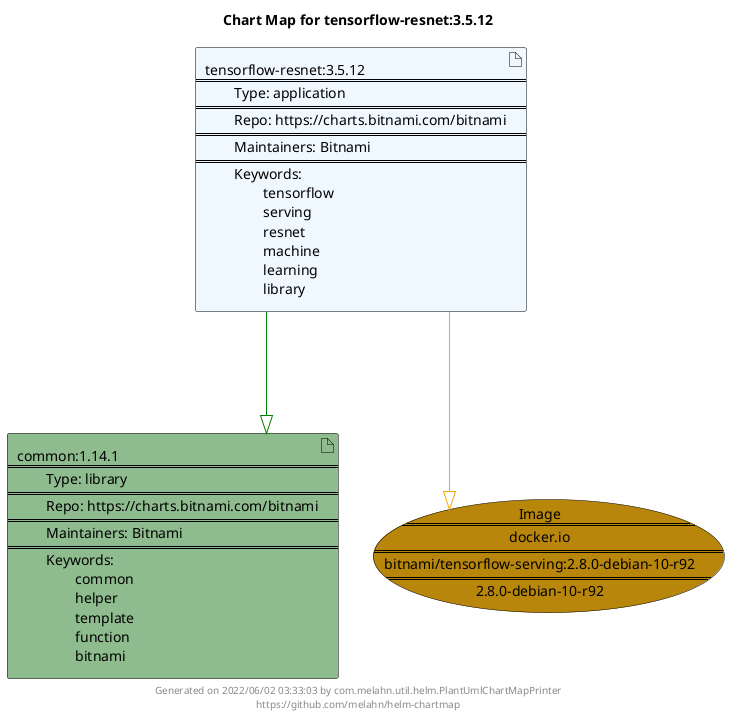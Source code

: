 @startuml
skinparam linetype ortho
skinparam backgroundColor white
skinparam usecaseBorderColor black
skinparam usecaseArrowColor LightSlateGray
skinparam artifactBorderColor black
skinparam artifactArrowColor LightSlateGray

title Chart Map for tensorflow-resnet:3.5.12

'There are 2 referenced Helm Charts
artifact "tensorflow-resnet:3.5.12\n====\n\tType: application\n====\n\tRepo: https://charts.bitnami.com/bitnami\n====\n\tMaintainers: Bitnami\n====\n\tKeywords: \n\t\ttensorflow\n\t\tserving\n\t\tresnet\n\t\tmachine\n\t\tlearning\n\t\tlibrary" as tensorflow_resnet_3_5_12 #AliceBlue
artifact "common:1.14.1\n====\n\tType: library\n====\n\tRepo: https://charts.bitnami.com/bitnami\n====\n\tMaintainers: Bitnami\n====\n\tKeywords: \n\t\tcommon\n\t\thelper\n\t\ttemplate\n\t\tfunction\n\t\tbitnami" as common_1_14_1 #DarkSeaGreen

'There is one referenced Docker Image
usecase "Image\n====\ndocker.io\n====\nbitnami/tensorflow-serving:2.8.0-debian-10-r92\n====\n2.8.0-debian-10-r92" as docker_io_bitnami_tensorflow_serving_2_8_0_debian_10_r92 #DarkGoldenRod

'Chart Dependencies
tensorflow_resnet_3_5_12--[#green]-|>common_1_14_1
tensorflow_resnet_3_5_12--[#orange]-|>docker_io_bitnami_tensorflow_serving_2_8_0_debian_10_r92

center footer Generated on 2022/06/02 03:33:03 by com.melahn.util.helm.PlantUmlChartMapPrinter\nhttps://github.com/melahn/helm-chartmap
@enduml
